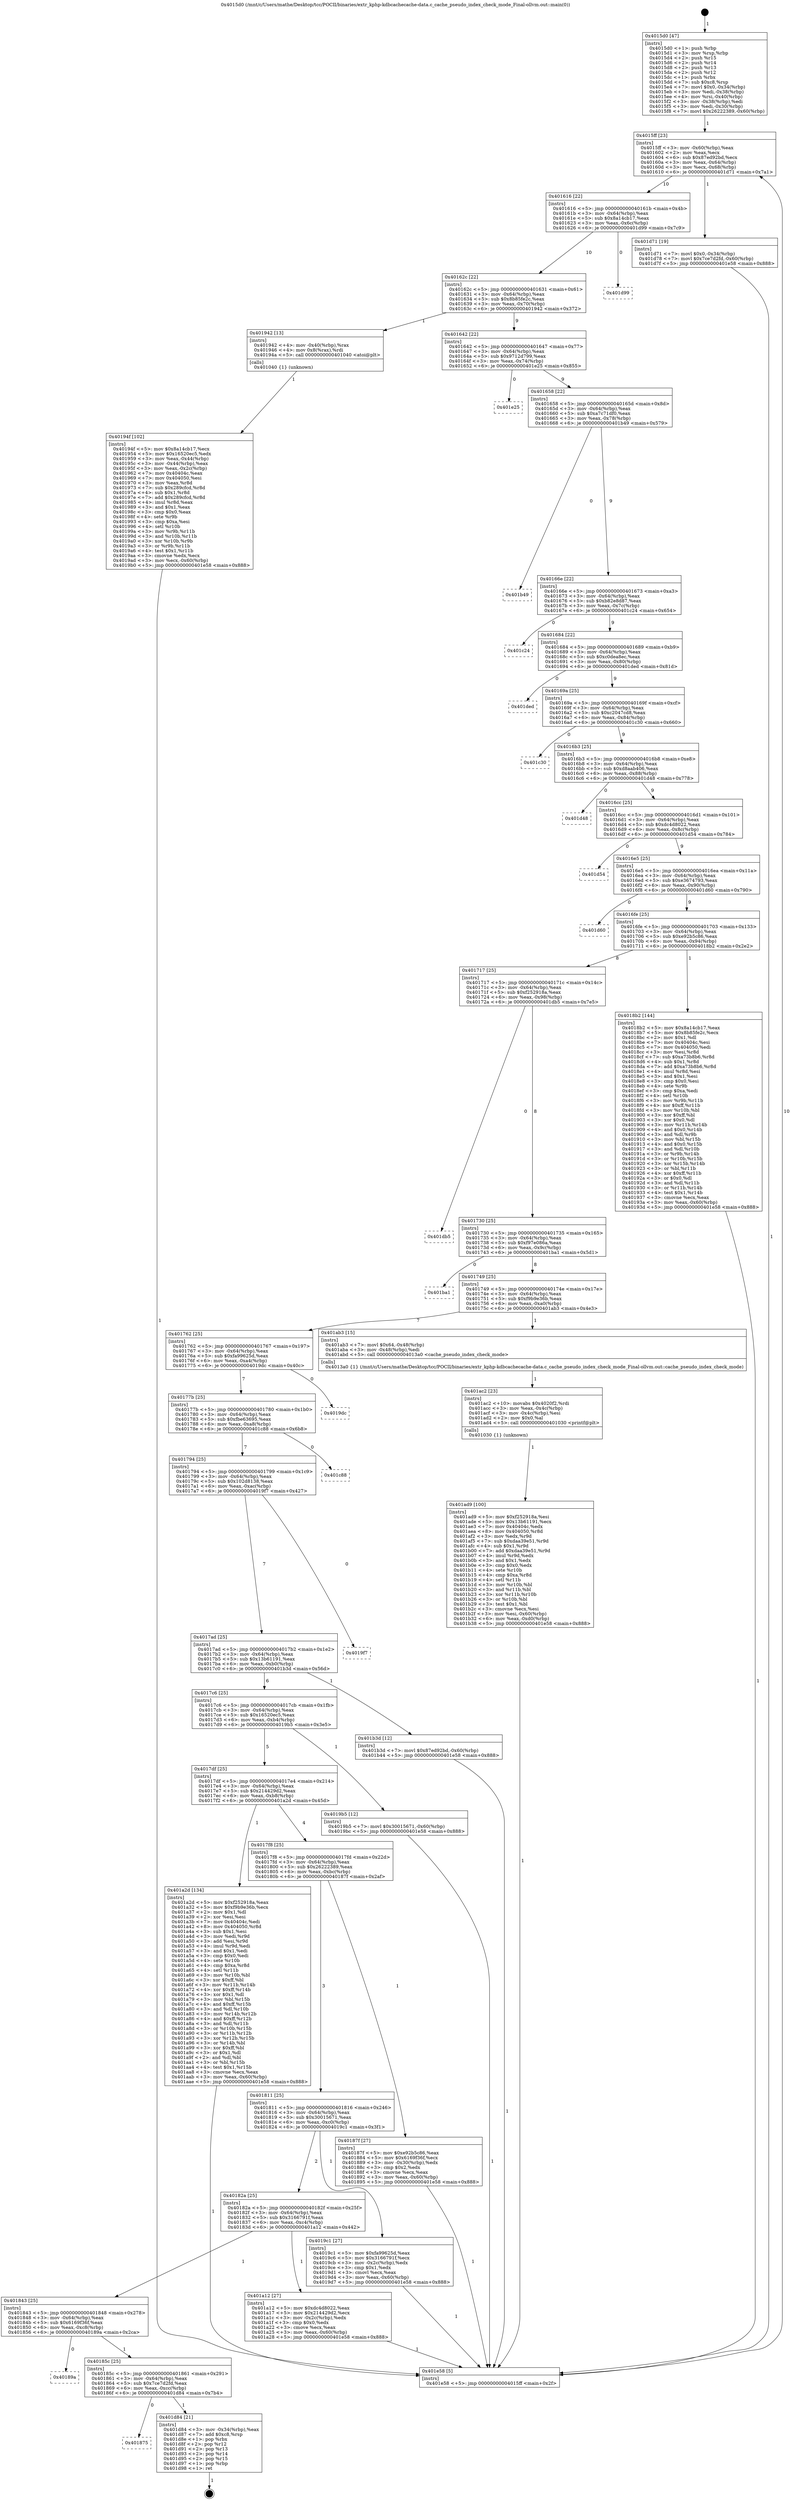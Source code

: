 digraph "0x4015d0" {
  label = "0x4015d0 (/mnt/c/Users/mathe/Desktop/tcc/POCII/binaries/extr_kphp-kdbcachecache-data.c_cache_pseudo_index_check_mode_Final-ollvm.out::main(0))"
  labelloc = "t"
  node[shape=record]

  Entry [label="",width=0.3,height=0.3,shape=circle,fillcolor=black,style=filled]
  "0x4015ff" [label="{
     0x4015ff [23]\l
     | [instrs]\l
     &nbsp;&nbsp;0x4015ff \<+3\>: mov -0x60(%rbp),%eax\l
     &nbsp;&nbsp;0x401602 \<+2\>: mov %eax,%ecx\l
     &nbsp;&nbsp;0x401604 \<+6\>: sub $0x87ed92bd,%ecx\l
     &nbsp;&nbsp;0x40160a \<+3\>: mov %eax,-0x64(%rbp)\l
     &nbsp;&nbsp;0x40160d \<+3\>: mov %ecx,-0x68(%rbp)\l
     &nbsp;&nbsp;0x401610 \<+6\>: je 0000000000401d71 \<main+0x7a1\>\l
  }"]
  "0x401d71" [label="{
     0x401d71 [19]\l
     | [instrs]\l
     &nbsp;&nbsp;0x401d71 \<+7\>: movl $0x0,-0x34(%rbp)\l
     &nbsp;&nbsp;0x401d78 \<+7\>: movl $0x7ce7d2fd,-0x60(%rbp)\l
     &nbsp;&nbsp;0x401d7f \<+5\>: jmp 0000000000401e58 \<main+0x888\>\l
  }"]
  "0x401616" [label="{
     0x401616 [22]\l
     | [instrs]\l
     &nbsp;&nbsp;0x401616 \<+5\>: jmp 000000000040161b \<main+0x4b\>\l
     &nbsp;&nbsp;0x40161b \<+3\>: mov -0x64(%rbp),%eax\l
     &nbsp;&nbsp;0x40161e \<+5\>: sub $0x8a14cb17,%eax\l
     &nbsp;&nbsp;0x401623 \<+3\>: mov %eax,-0x6c(%rbp)\l
     &nbsp;&nbsp;0x401626 \<+6\>: je 0000000000401d99 \<main+0x7c9\>\l
  }"]
  Exit [label="",width=0.3,height=0.3,shape=circle,fillcolor=black,style=filled,peripheries=2]
  "0x401d99" [label="{
     0x401d99\l
  }", style=dashed]
  "0x40162c" [label="{
     0x40162c [22]\l
     | [instrs]\l
     &nbsp;&nbsp;0x40162c \<+5\>: jmp 0000000000401631 \<main+0x61\>\l
     &nbsp;&nbsp;0x401631 \<+3\>: mov -0x64(%rbp),%eax\l
     &nbsp;&nbsp;0x401634 \<+5\>: sub $0x8b85fe2c,%eax\l
     &nbsp;&nbsp;0x401639 \<+3\>: mov %eax,-0x70(%rbp)\l
     &nbsp;&nbsp;0x40163c \<+6\>: je 0000000000401942 \<main+0x372\>\l
  }"]
  "0x401875" [label="{
     0x401875\l
  }", style=dashed]
  "0x401942" [label="{
     0x401942 [13]\l
     | [instrs]\l
     &nbsp;&nbsp;0x401942 \<+4\>: mov -0x40(%rbp),%rax\l
     &nbsp;&nbsp;0x401946 \<+4\>: mov 0x8(%rax),%rdi\l
     &nbsp;&nbsp;0x40194a \<+5\>: call 0000000000401040 \<atoi@plt\>\l
     | [calls]\l
     &nbsp;&nbsp;0x401040 \{1\} (unknown)\l
  }"]
  "0x401642" [label="{
     0x401642 [22]\l
     | [instrs]\l
     &nbsp;&nbsp;0x401642 \<+5\>: jmp 0000000000401647 \<main+0x77\>\l
     &nbsp;&nbsp;0x401647 \<+3\>: mov -0x64(%rbp),%eax\l
     &nbsp;&nbsp;0x40164a \<+5\>: sub $0x9712d799,%eax\l
     &nbsp;&nbsp;0x40164f \<+3\>: mov %eax,-0x74(%rbp)\l
     &nbsp;&nbsp;0x401652 \<+6\>: je 0000000000401e25 \<main+0x855\>\l
  }"]
  "0x401d84" [label="{
     0x401d84 [21]\l
     | [instrs]\l
     &nbsp;&nbsp;0x401d84 \<+3\>: mov -0x34(%rbp),%eax\l
     &nbsp;&nbsp;0x401d87 \<+7\>: add $0xc8,%rsp\l
     &nbsp;&nbsp;0x401d8e \<+1\>: pop %rbx\l
     &nbsp;&nbsp;0x401d8f \<+2\>: pop %r12\l
     &nbsp;&nbsp;0x401d91 \<+2\>: pop %r13\l
     &nbsp;&nbsp;0x401d93 \<+2\>: pop %r14\l
     &nbsp;&nbsp;0x401d95 \<+2\>: pop %r15\l
     &nbsp;&nbsp;0x401d97 \<+1\>: pop %rbp\l
     &nbsp;&nbsp;0x401d98 \<+1\>: ret\l
  }"]
  "0x401e25" [label="{
     0x401e25\l
  }", style=dashed]
  "0x401658" [label="{
     0x401658 [22]\l
     | [instrs]\l
     &nbsp;&nbsp;0x401658 \<+5\>: jmp 000000000040165d \<main+0x8d\>\l
     &nbsp;&nbsp;0x40165d \<+3\>: mov -0x64(%rbp),%eax\l
     &nbsp;&nbsp;0x401660 \<+5\>: sub $0xa7c71df0,%eax\l
     &nbsp;&nbsp;0x401665 \<+3\>: mov %eax,-0x78(%rbp)\l
     &nbsp;&nbsp;0x401668 \<+6\>: je 0000000000401b49 \<main+0x579\>\l
  }"]
  "0x40185c" [label="{
     0x40185c [25]\l
     | [instrs]\l
     &nbsp;&nbsp;0x40185c \<+5\>: jmp 0000000000401861 \<main+0x291\>\l
     &nbsp;&nbsp;0x401861 \<+3\>: mov -0x64(%rbp),%eax\l
     &nbsp;&nbsp;0x401864 \<+5\>: sub $0x7ce7d2fd,%eax\l
     &nbsp;&nbsp;0x401869 \<+6\>: mov %eax,-0xcc(%rbp)\l
     &nbsp;&nbsp;0x40186f \<+6\>: je 0000000000401d84 \<main+0x7b4\>\l
  }"]
  "0x401b49" [label="{
     0x401b49\l
  }", style=dashed]
  "0x40166e" [label="{
     0x40166e [22]\l
     | [instrs]\l
     &nbsp;&nbsp;0x40166e \<+5\>: jmp 0000000000401673 \<main+0xa3\>\l
     &nbsp;&nbsp;0x401673 \<+3\>: mov -0x64(%rbp),%eax\l
     &nbsp;&nbsp;0x401676 \<+5\>: sub $0xb82e8d87,%eax\l
     &nbsp;&nbsp;0x40167b \<+3\>: mov %eax,-0x7c(%rbp)\l
     &nbsp;&nbsp;0x40167e \<+6\>: je 0000000000401c24 \<main+0x654\>\l
  }"]
  "0x40189a" [label="{
     0x40189a\l
  }", style=dashed]
  "0x401c24" [label="{
     0x401c24\l
  }", style=dashed]
  "0x401684" [label="{
     0x401684 [22]\l
     | [instrs]\l
     &nbsp;&nbsp;0x401684 \<+5\>: jmp 0000000000401689 \<main+0xb9\>\l
     &nbsp;&nbsp;0x401689 \<+3\>: mov -0x64(%rbp),%eax\l
     &nbsp;&nbsp;0x40168c \<+5\>: sub $0xc0dea8ec,%eax\l
     &nbsp;&nbsp;0x401691 \<+3\>: mov %eax,-0x80(%rbp)\l
     &nbsp;&nbsp;0x401694 \<+6\>: je 0000000000401ded \<main+0x81d\>\l
  }"]
  "0x401ad9" [label="{
     0x401ad9 [100]\l
     | [instrs]\l
     &nbsp;&nbsp;0x401ad9 \<+5\>: mov $0xf252918a,%esi\l
     &nbsp;&nbsp;0x401ade \<+5\>: mov $0x13b61191,%ecx\l
     &nbsp;&nbsp;0x401ae3 \<+7\>: mov 0x40404c,%edx\l
     &nbsp;&nbsp;0x401aea \<+8\>: mov 0x404050,%r8d\l
     &nbsp;&nbsp;0x401af2 \<+3\>: mov %edx,%r9d\l
     &nbsp;&nbsp;0x401af5 \<+7\>: sub $0xdaa39e51,%r9d\l
     &nbsp;&nbsp;0x401afc \<+4\>: sub $0x1,%r9d\l
     &nbsp;&nbsp;0x401b00 \<+7\>: add $0xdaa39e51,%r9d\l
     &nbsp;&nbsp;0x401b07 \<+4\>: imul %r9d,%edx\l
     &nbsp;&nbsp;0x401b0b \<+3\>: and $0x1,%edx\l
     &nbsp;&nbsp;0x401b0e \<+3\>: cmp $0x0,%edx\l
     &nbsp;&nbsp;0x401b11 \<+4\>: sete %r10b\l
     &nbsp;&nbsp;0x401b15 \<+4\>: cmp $0xa,%r8d\l
     &nbsp;&nbsp;0x401b19 \<+4\>: setl %r11b\l
     &nbsp;&nbsp;0x401b1d \<+3\>: mov %r10b,%bl\l
     &nbsp;&nbsp;0x401b20 \<+3\>: and %r11b,%bl\l
     &nbsp;&nbsp;0x401b23 \<+3\>: xor %r11b,%r10b\l
     &nbsp;&nbsp;0x401b26 \<+3\>: or %r10b,%bl\l
     &nbsp;&nbsp;0x401b29 \<+3\>: test $0x1,%bl\l
     &nbsp;&nbsp;0x401b2c \<+3\>: cmovne %ecx,%esi\l
     &nbsp;&nbsp;0x401b2f \<+3\>: mov %esi,-0x60(%rbp)\l
     &nbsp;&nbsp;0x401b32 \<+6\>: mov %eax,-0xd0(%rbp)\l
     &nbsp;&nbsp;0x401b38 \<+5\>: jmp 0000000000401e58 \<main+0x888\>\l
  }"]
  "0x401ded" [label="{
     0x401ded\l
  }", style=dashed]
  "0x40169a" [label="{
     0x40169a [25]\l
     | [instrs]\l
     &nbsp;&nbsp;0x40169a \<+5\>: jmp 000000000040169f \<main+0xcf\>\l
     &nbsp;&nbsp;0x40169f \<+3\>: mov -0x64(%rbp),%eax\l
     &nbsp;&nbsp;0x4016a2 \<+5\>: sub $0xc2047cd8,%eax\l
     &nbsp;&nbsp;0x4016a7 \<+6\>: mov %eax,-0x84(%rbp)\l
     &nbsp;&nbsp;0x4016ad \<+6\>: je 0000000000401c30 \<main+0x660\>\l
  }"]
  "0x401ac2" [label="{
     0x401ac2 [23]\l
     | [instrs]\l
     &nbsp;&nbsp;0x401ac2 \<+10\>: movabs $0x4020f2,%rdi\l
     &nbsp;&nbsp;0x401acc \<+3\>: mov %eax,-0x4c(%rbp)\l
     &nbsp;&nbsp;0x401acf \<+3\>: mov -0x4c(%rbp),%esi\l
     &nbsp;&nbsp;0x401ad2 \<+2\>: mov $0x0,%al\l
     &nbsp;&nbsp;0x401ad4 \<+5\>: call 0000000000401030 \<printf@plt\>\l
     | [calls]\l
     &nbsp;&nbsp;0x401030 \{1\} (unknown)\l
  }"]
  "0x401c30" [label="{
     0x401c30\l
  }", style=dashed]
  "0x4016b3" [label="{
     0x4016b3 [25]\l
     | [instrs]\l
     &nbsp;&nbsp;0x4016b3 \<+5\>: jmp 00000000004016b8 \<main+0xe8\>\l
     &nbsp;&nbsp;0x4016b8 \<+3\>: mov -0x64(%rbp),%eax\l
     &nbsp;&nbsp;0x4016bb \<+5\>: sub $0xd8aab406,%eax\l
     &nbsp;&nbsp;0x4016c0 \<+6\>: mov %eax,-0x88(%rbp)\l
     &nbsp;&nbsp;0x4016c6 \<+6\>: je 0000000000401d48 \<main+0x778\>\l
  }"]
  "0x401843" [label="{
     0x401843 [25]\l
     | [instrs]\l
     &nbsp;&nbsp;0x401843 \<+5\>: jmp 0000000000401848 \<main+0x278\>\l
     &nbsp;&nbsp;0x401848 \<+3\>: mov -0x64(%rbp),%eax\l
     &nbsp;&nbsp;0x40184b \<+5\>: sub $0x6169f36f,%eax\l
     &nbsp;&nbsp;0x401850 \<+6\>: mov %eax,-0xc8(%rbp)\l
     &nbsp;&nbsp;0x401856 \<+6\>: je 000000000040189a \<main+0x2ca\>\l
  }"]
  "0x401d48" [label="{
     0x401d48\l
  }", style=dashed]
  "0x4016cc" [label="{
     0x4016cc [25]\l
     | [instrs]\l
     &nbsp;&nbsp;0x4016cc \<+5\>: jmp 00000000004016d1 \<main+0x101\>\l
     &nbsp;&nbsp;0x4016d1 \<+3\>: mov -0x64(%rbp),%eax\l
     &nbsp;&nbsp;0x4016d4 \<+5\>: sub $0xdc4d8022,%eax\l
     &nbsp;&nbsp;0x4016d9 \<+6\>: mov %eax,-0x8c(%rbp)\l
     &nbsp;&nbsp;0x4016df \<+6\>: je 0000000000401d54 \<main+0x784\>\l
  }"]
  "0x401a12" [label="{
     0x401a12 [27]\l
     | [instrs]\l
     &nbsp;&nbsp;0x401a12 \<+5\>: mov $0xdc4d8022,%eax\l
     &nbsp;&nbsp;0x401a17 \<+5\>: mov $0x214429d2,%ecx\l
     &nbsp;&nbsp;0x401a1c \<+3\>: mov -0x2c(%rbp),%edx\l
     &nbsp;&nbsp;0x401a1f \<+3\>: cmp $0x0,%edx\l
     &nbsp;&nbsp;0x401a22 \<+3\>: cmove %ecx,%eax\l
     &nbsp;&nbsp;0x401a25 \<+3\>: mov %eax,-0x60(%rbp)\l
     &nbsp;&nbsp;0x401a28 \<+5\>: jmp 0000000000401e58 \<main+0x888\>\l
  }"]
  "0x401d54" [label="{
     0x401d54\l
  }", style=dashed]
  "0x4016e5" [label="{
     0x4016e5 [25]\l
     | [instrs]\l
     &nbsp;&nbsp;0x4016e5 \<+5\>: jmp 00000000004016ea \<main+0x11a\>\l
     &nbsp;&nbsp;0x4016ea \<+3\>: mov -0x64(%rbp),%eax\l
     &nbsp;&nbsp;0x4016ed \<+5\>: sub $0xe3674793,%eax\l
     &nbsp;&nbsp;0x4016f2 \<+6\>: mov %eax,-0x90(%rbp)\l
     &nbsp;&nbsp;0x4016f8 \<+6\>: je 0000000000401d60 \<main+0x790\>\l
  }"]
  "0x40182a" [label="{
     0x40182a [25]\l
     | [instrs]\l
     &nbsp;&nbsp;0x40182a \<+5\>: jmp 000000000040182f \<main+0x25f\>\l
     &nbsp;&nbsp;0x40182f \<+3\>: mov -0x64(%rbp),%eax\l
     &nbsp;&nbsp;0x401832 \<+5\>: sub $0x3166791f,%eax\l
     &nbsp;&nbsp;0x401837 \<+6\>: mov %eax,-0xc4(%rbp)\l
     &nbsp;&nbsp;0x40183d \<+6\>: je 0000000000401a12 \<main+0x442\>\l
  }"]
  "0x401d60" [label="{
     0x401d60\l
  }", style=dashed]
  "0x4016fe" [label="{
     0x4016fe [25]\l
     | [instrs]\l
     &nbsp;&nbsp;0x4016fe \<+5\>: jmp 0000000000401703 \<main+0x133\>\l
     &nbsp;&nbsp;0x401703 \<+3\>: mov -0x64(%rbp),%eax\l
     &nbsp;&nbsp;0x401706 \<+5\>: sub $0xe92b5c86,%eax\l
     &nbsp;&nbsp;0x40170b \<+6\>: mov %eax,-0x94(%rbp)\l
     &nbsp;&nbsp;0x401711 \<+6\>: je 00000000004018b2 \<main+0x2e2\>\l
  }"]
  "0x4019c1" [label="{
     0x4019c1 [27]\l
     | [instrs]\l
     &nbsp;&nbsp;0x4019c1 \<+5\>: mov $0xfa99625d,%eax\l
     &nbsp;&nbsp;0x4019c6 \<+5\>: mov $0x3166791f,%ecx\l
     &nbsp;&nbsp;0x4019cb \<+3\>: mov -0x2c(%rbp),%edx\l
     &nbsp;&nbsp;0x4019ce \<+3\>: cmp $0x1,%edx\l
     &nbsp;&nbsp;0x4019d1 \<+3\>: cmovl %ecx,%eax\l
     &nbsp;&nbsp;0x4019d4 \<+3\>: mov %eax,-0x60(%rbp)\l
     &nbsp;&nbsp;0x4019d7 \<+5\>: jmp 0000000000401e58 \<main+0x888\>\l
  }"]
  "0x4018b2" [label="{
     0x4018b2 [144]\l
     | [instrs]\l
     &nbsp;&nbsp;0x4018b2 \<+5\>: mov $0x8a14cb17,%eax\l
     &nbsp;&nbsp;0x4018b7 \<+5\>: mov $0x8b85fe2c,%ecx\l
     &nbsp;&nbsp;0x4018bc \<+2\>: mov $0x1,%dl\l
     &nbsp;&nbsp;0x4018be \<+7\>: mov 0x40404c,%esi\l
     &nbsp;&nbsp;0x4018c5 \<+7\>: mov 0x404050,%edi\l
     &nbsp;&nbsp;0x4018cc \<+3\>: mov %esi,%r8d\l
     &nbsp;&nbsp;0x4018cf \<+7\>: sub $0xa73b8b6,%r8d\l
     &nbsp;&nbsp;0x4018d6 \<+4\>: sub $0x1,%r8d\l
     &nbsp;&nbsp;0x4018da \<+7\>: add $0xa73b8b6,%r8d\l
     &nbsp;&nbsp;0x4018e1 \<+4\>: imul %r8d,%esi\l
     &nbsp;&nbsp;0x4018e5 \<+3\>: and $0x1,%esi\l
     &nbsp;&nbsp;0x4018e8 \<+3\>: cmp $0x0,%esi\l
     &nbsp;&nbsp;0x4018eb \<+4\>: sete %r9b\l
     &nbsp;&nbsp;0x4018ef \<+3\>: cmp $0xa,%edi\l
     &nbsp;&nbsp;0x4018f2 \<+4\>: setl %r10b\l
     &nbsp;&nbsp;0x4018f6 \<+3\>: mov %r9b,%r11b\l
     &nbsp;&nbsp;0x4018f9 \<+4\>: xor $0xff,%r11b\l
     &nbsp;&nbsp;0x4018fd \<+3\>: mov %r10b,%bl\l
     &nbsp;&nbsp;0x401900 \<+3\>: xor $0xff,%bl\l
     &nbsp;&nbsp;0x401903 \<+3\>: xor $0x0,%dl\l
     &nbsp;&nbsp;0x401906 \<+3\>: mov %r11b,%r14b\l
     &nbsp;&nbsp;0x401909 \<+4\>: and $0x0,%r14b\l
     &nbsp;&nbsp;0x40190d \<+3\>: and %dl,%r9b\l
     &nbsp;&nbsp;0x401910 \<+3\>: mov %bl,%r15b\l
     &nbsp;&nbsp;0x401913 \<+4\>: and $0x0,%r15b\l
     &nbsp;&nbsp;0x401917 \<+3\>: and %dl,%r10b\l
     &nbsp;&nbsp;0x40191a \<+3\>: or %r9b,%r14b\l
     &nbsp;&nbsp;0x40191d \<+3\>: or %r10b,%r15b\l
     &nbsp;&nbsp;0x401920 \<+3\>: xor %r15b,%r14b\l
     &nbsp;&nbsp;0x401923 \<+3\>: or %bl,%r11b\l
     &nbsp;&nbsp;0x401926 \<+4\>: xor $0xff,%r11b\l
     &nbsp;&nbsp;0x40192a \<+3\>: or $0x0,%dl\l
     &nbsp;&nbsp;0x40192d \<+3\>: and %dl,%r11b\l
     &nbsp;&nbsp;0x401930 \<+3\>: or %r11b,%r14b\l
     &nbsp;&nbsp;0x401933 \<+4\>: test $0x1,%r14b\l
     &nbsp;&nbsp;0x401937 \<+3\>: cmovne %ecx,%eax\l
     &nbsp;&nbsp;0x40193a \<+3\>: mov %eax,-0x60(%rbp)\l
     &nbsp;&nbsp;0x40193d \<+5\>: jmp 0000000000401e58 \<main+0x888\>\l
  }"]
  "0x401717" [label="{
     0x401717 [25]\l
     | [instrs]\l
     &nbsp;&nbsp;0x401717 \<+5\>: jmp 000000000040171c \<main+0x14c\>\l
     &nbsp;&nbsp;0x40171c \<+3\>: mov -0x64(%rbp),%eax\l
     &nbsp;&nbsp;0x40171f \<+5\>: sub $0xf252918a,%eax\l
     &nbsp;&nbsp;0x401724 \<+6\>: mov %eax,-0x98(%rbp)\l
     &nbsp;&nbsp;0x40172a \<+6\>: je 0000000000401db5 \<main+0x7e5\>\l
  }"]
  "0x40194f" [label="{
     0x40194f [102]\l
     | [instrs]\l
     &nbsp;&nbsp;0x40194f \<+5\>: mov $0x8a14cb17,%ecx\l
     &nbsp;&nbsp;0x401954 \<+5\>: mov $0x16520ec5,%edx\l
     &nbsp;&nbsp;0x401959 \<+3\>: mov %eax,-0x44(%rbp)\l
     &nbsp;&nbsp;0x40195c \<+3\>: mov -0x44(%rbp),%eax\l
     &nbsp;&nbsp;0x40195f \<+3\>: mov %eax,-0x2c(%rbp)\l
     &nbsp;&nbsp;0x401962 \<+7\>: mov 0x40404c,%eax\l
     &nbsp;&nbsp;0x401969 \<+7\>: mov 0x404050,%esi\l
     &nbsp;&nbsp;0x401970 \<+3\>: mov %eax,%r8d\l
     &nbsp;&nbsp;0x401973 \<+7\>: sub $0x289cfcd,%r8d\l
     &nbsp;&nbsp;0x40197a \<+4\>: sub $0x1,%r8d\l
     &nbsp;&nbsp;0x40197e \<+7\>: add $0x289cfcd,%r8d\l
     &nbsp;&nbsp;0x401985 \<+4\>: imul %r8d,%eax\l
     &nbsp;&nbsp;0x401989 \<+3\>: and $0x1,%eax\l
     &nbsp;&nbsp;0x40198c \<+3\>: cmp $0x0,%eax\l
     &nbsp;&nbsp;0x40198f \<+4\>: sete %r9b\l
     &nbsp;&nbsp;0x401993 \<+3\>: cmp $0xa,%esi\l
     &nbsp;&nbsp;0x401996 \<+4\>: setl %r10b\l
     &nbsp;&nbsp;0x40199a \<+3\>: mov %r9b,%r11b\l
     &nbsp;&nbsp;0x40199d \<+3\>: and %r10b,%r11b\l
     &nbsp;&nbsp;0x4019a0 \<+3\>: xor %r10b,%r9b\l
     &nbsp;&nbsp;0x4019a3 \<+3\>: or %r9b,%r11b\l
     &nbsp;&nbsp;0x4019a6 \<+4\>: test $0x1,%r11b\l
     &nbsp;&nbsp;0x4019aa \<+3\>: cmovne %edx,%ecx\l
     &nbsp;&nbsp;0x4019ad \<+3\>: mov %ecx,-0x60(%rbp)\l
     &nbsp;&nbsp;0x4019b0 \<+5\>: jmp 0000000000401e58 \<main+0x888\>\l
  }"]
  "0x401db5" [label="{
     0x401db5\l
  }", style=dashed]
  "0x401730" [label="{
     0x401730 [25]\l
     | [instrs]\l
     &nbsp;&nbsp;0x401730 \<+5\>: jmp 0000000000401735 \<main+0x165\>\l
     &nbsp;&nbsp;0x401735 \<+3\>: mov -0x64(%rbp),%eax\l
     &nbsp;&nbsp;0x401738 \<+5\>: sub $0xf97e086a,%eax\l
     &nbsp;&nbsp;0x40173d \<+6\>: mov %eax,-0x9c(%rbp)\l
     &nbsp;&nbsp;0x401743 \<+6\>: je 0000000000401ba1 \<main+0x5d1\>\l
  }"]
  "0x4015d0" [label="{
     0x4015d0 [47]\l
     | [instrs]\l
     &nbsp;&nbsp;0x4015d0 \<+1\>: push %rbp\l
     &nbsp;&nbsp;0x4015d1 \<+3\>: mov %rsp,%rbp\l
     &nbsp;&nbsp;0x4015d4 \<+2\>: push %r15\l
     &nbsp;&nbsp;0x4015d6 \<+2\>: push %r14\l
     &nbsp;&nbsp;0x4015d8 \<+2\>: push %r13\l
     &nbsp;&nbsp;0x4015da \<+2\>: push %r12\l
     &nbsp;&nbsp;0x4015dc \<+1\>: push %rbx\l
     &nbsp;&nbsp;0x4015dd \<+7\>: sub $0xc8,%rsp\l
     &nbsp;&nbsp;0x4015e4 \<+7\>: movl $0x0,-0x34(%rbp)\l
     &nbsp;&nbsp;0x4015eb \<+3\>: mov %edi,-0x38(%rbp)\l
     &nbsp;&nbsp;0x4015ee \<+4\>: mov %rsi,-0x40(%rbp)\l
     &nbsp;&nbsp;0x4015f2 \<+3\>: mov -0x38(%rbp),%edi\l
     &nbsp;&nbsp;0x4015f5 \<+3\>: mov %edi,-0x30(%rbp)\l
     &nbsp;&nbsp;0x4015f8 \<+7\>: movl $0x26222389,-0x60(%rbp)\l
  }"]
  "0x401ba1" [label="{
     0x401ba1\l
  }", style=dashed]
  "0x401749" [label="{
     0x401749 [25]\l
     | [instrs]\l
     &nbsp;&nbsp;0x401749 \<+5\>: jmp 000000000040174e \<main+0x17e\>\l
     &nbsp;&nbsp;0x40174e \<+3\>: mov -0x64(%rbp),%eax\l
     &nbsp;&nbsp;0x401751 \<+5\>: sub $0xf9b9e36b,%eax\l
     &nbsp;&nbsp;0x401756 \<+6\>: mov %eax,-0xa0(%rbp)\l
     &nbsp;&nbsp;0x40175c \<+6\>: je 0000000000401ab3 \<main+0x4e3\>\l
  }"]
  "0x401e58" [label="{
     0x401e58 [5]\l
     | [instrs]\l
     &nbsp;&nbsp;0x401e58 \<+5\>: jmp 00000000004015ff \<main+0x2f\>\l
  }"]
  "0x401ab3" [label="{
     0x401ab3 [15]\l
     | [instrs]\l
     &nbsp;&nbsp;0x401ab3 \<+7\>: movl $0x64,-0x48(%rbp)\l
     &nbsp;&nbsp;0x401aba \<+3\>: mov -0x48(%rbp),%edi\l
     &nbsp;&nbsp;0x401abd \<+5\>: call 00000000004013a0 \<cache_pseudo_index_check_mode\>\l
     | [calls]\l
     &nbsp;&nbsp;0x4013a0 \{1\} (/mnt/c/Users/mathe/Desktop/tcc/POCII/binaries/extr_kphp-kdbcachecache-data.c_cache_pseudo_index_check_mode_Final-ollvm.out::cache_pseudo_index_check_mode)\l
  }"]
  "0x401762" [label="{
     0x401762 [25]\l
     | [instrs]\l
     &nbsp;&nbsp;0x401762 \<+5\>: jmp 0000000000401767 \<main+0x197\>\l
     &nbsp;&nbsp;0x401767 \<+3\>: mov -0x64(%rbp),%eax\l
     &nbsp;&nbsp;0x40176a \<+5\>: sub $0xfa99625d,%eax\l
     &nbsp;&nbsp;0x40176f \<+6\>: mov %eax,-0xa4(%rbp)\l
     &nbsp;&nbsp;0x401775 \<+6\>: je 00000000004019dc \<main+0x40c\>\l
  }"]
  "0x401811" [label="{
     0x401811 [25]\l
     | [instrs]\l
     &nbsp;&nbsp;0x401811 \<+5\>: jmp 0000000000401816 \<main+0x246\>\l
     &nbsp;&nbsp;0x401816 \<+3\>: mov -0x64(%rbp),%eax\l
     &nbsp;&nbsp;0x401819 \<+5\>: sub $0x30015671,%eax\l
     &nbsp;&nbsp;0x40181e \<+6\>: mov %eax,-0xc0(%rbp)\l
     &nbsp;&nbsp;0x401824 \<+6\>: je 00000000004019c1 \<main+0x3f1\>\l
  }"]
  "0x4019dc" [label="{
     0x4019dc\l
  }", style=dashed]
  "0x40177b" [label="{
     0x40177b [25]\l
     | [instrs]\l
     &nbsp;&nbsp;0x40177b \<+5\>: jmp 0000000000401780 \<main+0x1b0\>\l
     &nbsp;&nbsp;0x401780 \<+3\>: mov -0x64(%rbp),%eax\l
     &nbsp;&nbsp;0x401783 \<+5\>: sub $0xfbe63695,%eax\l
     &nbsp;&nbsp;0x401788 \<+6\>: mov %eax,-0xa8(%rbp)\l
     &nbsp;&nbsp;0x40178e \<+6\>: je 0000000000401c88 \<main+0x6b8\>\l
  }"]
  "0x40187f" [label="{
     0x40187f [27]\l
     | [instrs]\l
     &nbsp;&nbsp;0x40187f \<+5\>: mov $0xe92b5c86,%eax\l
     &nbsp;&nbsp;0x401884 \<+5\>: mov $0x6169f36f,%ecx\l
     &nbsp;&nbsp;0x401889 \<+3\>: mov -0x30(%rbp),%edx\l
     &nbsp;&nbsp;0x40188c \<+3\>: cmp $0x2,%edx\l
     &nbsp;&nbsp;0x40188f \<+3\>: cmovne %ecx,%eax\l
     &nbsp;&nbsp;0x401892 \<+3\>: mov %eax,-0x60(%rbp)\l
     &nbsp;&nbsp;0x401895 \<+5\>: jmp 0000000000401e58 \<main+0x888\>\l
  }"]
  "0x401c88" [label="{
     0x401c88\l
  }", style=dashed]
  "0x401794" [label="{
     0x401794 [25]\l
     | [instrs]\l
     &nbsp;&nbsp;0x401794 \<+5\>: jmp 0000000000401799 \<main+0x1c9\>\l
     &nbsp;&nbsp;0x401799 \<+3\>: mov -0x64(%rbp),%eax\l
     &nbsp;&nbsp;0x40179c \<+5\>: sub $0x102d8138,%eax\l
     &nbsp;&nbsp;0x4017a1 \<+6\>: mov %eax,-0xac(%rbp)\l
     &nbsp;&nbsp;0x4017a7 \<+6\>: je 00000000004019f7 \<main+0x427\>\l
  }"]
  "0x4017f8" [label="{
     0x4017f8 [25]\l
     | [instrs]\l
     &nbsp;&nbsp;0x4017f8 \<+5\>: jmp 00000000004017fd \<main+0x22d\>\l
     &nbsp;&nbsp;0x4017fd \<+3\>: mov -0x64(%rbp),%eax\l
     &nbsp;&nbsp;0x401800 \<+5\>: sub $0x26222389,%eax\l
     &nbsp;&nbsp;0x401805 \<+6\>: mov %eax,-0xbc(%rbp)\l
     &nbsp;&nbsp;0x40180b \<+6\>: je 000000000040187f \<main+0x2af\>\l
  }"]
  "0x4019f7" [label="{
     0x4019f7\l
  }", style=dashed]
  "0x4017ad" [label="{
     0x4017ad [25]\l
     | [instrs]\l
     &nbsp;&nbsp;0x4017ad \<+5\>: jmp 00000000004017b2 \<main+0x1e2\>\l
     &nbsp;&nbsp;0x4017b2 \<+3\>: mov -0x64(%rbp),%eax\l
     &nbsp;&nbsp;0x4017b5 \<+5\>: sub $0x13b61191,%eax\l
     &nbsp;&nbsp;0x4017ba \<+6\>: mov %eax,-0xb0(%rbp)\l
     &nbsp;&nbsp;0x4017c0 \<+6\>: je 0000000000401b3d \<main+0x56d\>\l
  }"]
  "0x401a2d" [label="{
     0x401a2d [134]\l
     | [instrs]\l
     &nbsp;&nbsp;0x401a2d \<+5\>: mov $0xf252918a,%eax\l
     &nbsp;&nbsp;0x401a32 \<+5\>: mov $0xf9b9e36b,%ecx\l
     &nbsp;&nbsp;0x401a37 \<+2\>: mov $0x1,%dl\l
     &nbsp;&nbsp;0x401a39 \<+2\>: xor %esi,%esi\l
     &nbsp;&nbsp;0x401a3b \<+7\>: mov 0x40404c,%edi\l
     &nbsp;&nbsp;0x401a42 \<+8\>: mov 0x404050,%r8d\l
     &nbsp;&nbsp;0x401a4a \<+3\>: sub $0x1,%esi\l
     &nbsp;&nbsp;0x401a4d \<+3\>: mov %edi,%r9d\l
     &nbsp;&nbsp;0x401a50 \<+3\>: add %esi,%r9d\l
     &nbsp;&nbsp;0x401a53 \<+4\>: imul %r9d,%edi\l
     &nbsp;&nbsp;0x401a57 \<+3\>: and $0x1,%edi\l
     &nbsp;&nbsp;0x401a5a \<+3\>: cmp $0x0,%edi\l
     &nbsp;&nbsp;0x401a5d \<+4\>: sete %r10b\l
     &nbsp;&nbsp;0x401a61 \<+4\>: cmp $0xa,%r8d\l
     &nbsp;&nbsp;0x401a65 \<+4\>: setl %r11b\l
     &nbsp;&nbsp;0x401a69 \<+3\>: mov %r10b,%bl\l
     &nbsp;&nbsp;0x401a6c \<+3\>: xor $0xff,%bl\l
     &nbsp;&nbsp;0x401a6f \<+3\>: mov %r11b,%r14b\l
     &nbsp;&nbsp;0x401a72 \<+4\>: xor $0xff,%r14b\l
     &nbsp;&nbsp;0x401a76 \<+3\>: xor $0x1,%dl\l
     &nbsp;&nbsp;0x401a79 \<+3\>: mov %bl,%r15b\l
     &nbsp;&nbsp;0x401a7c \<+4\>: and $0xff,%r15b\l
     &nbsp;&nbsp;0x401a80 \<+3\>: and %dl,%r10b\l
     &nbsp;&nbsp;0x401a83 \<+3\>: mov %r14b,%r12b\l
     &nbsp;&nbsp;0x401a86 \<+4\>: and $0xff,%r12b\l
     &nbsp;&nbsp;0x401a8a \<+3\>: and %dl,%r11b\l
     &nbsp;&nbsp;0x401a8d \<+3\>: or %r10b,%r15b\l
     &nbsp;&nbsp;0x401a90 \<+3\>: or %r11b,%r12b\l
     &nbsp;&nbsp;0x401a93 \<+3\>: xor %r12b,%r15b\l
     &nbsp;&nbsp;0x401a96 \<+3\>: or %r14b,%bl\l
     &nbsp;&nbsp;0x401a99 \<+3\>: xor $0xff,%bl\l
     &nbsp;&nbsp;0x401a9c \<+3\>: or $0x1,%dl\l
     &nbsp;&nbsp;0x401a9f \<+2\>: and %dl,%bl\l
     &nbsp;&nbsp;0x401aa1 \<+3\>: or %bl,%r15b\l
     &nbsp;&nbsp;0x401aa4 \<+4\>: test $0x1,%r15b\l
     &nbsp;&nbsp;0x401aa8 \<+3\>: cmovne %ecx,%eax\l
     &nbsp;&nbsp;0x401aab \<+3\>: mov %eax,-0x60(%rbp)\l
     &nbsp;&nbsp;0x401aae \<+5\>: jmp 0000000000401e58 \<main+0x888\>\l
  }"]
  "0x401b3d" [label="{
     0x401b3d [12]\l
     | [instrs]\l
     &nbsp;&nbsp;0x401b3d \<+7\>: movl $0x87ed92bd,-0x60(%rbp)\l
     &nbsp;&nbsp;0x401b44 \<+5\>: jmp 0000000000401e58 \<main+0x888\>\l
  }"]
  "0x4017c6" [label="{
     0x4017c6 [25]\l
     | [instrs]\l
     &nbsp;&nbsp;0x4017c6 \<+5\>: jmp 00000000004017cb \<main+0x1fb\>\l
     &nbsp;&nbsp;0x4017cb \<+3\>: mov -0x64(%rbp),%eax\l
     &nbsp;&nbsp;0x4017ce \<+5\>: sub $0x16520ec5,%eax\l
     &nbsp;&nbsp;0x4017d3 \<+6\>: mov %eax,-0xb4(%rbp)\l
     &nbsp;&nbsp;0x4017d9 \<+6\>: je 00000000004019b5 \<main+0x3e5\>\l
  }"]
  "0x4017df" [label="{
     0x4017df [25]\l
     | [instrs]\l
     &nbsp;&nbsp;0x4017df \<+5\>: jmp 00000000004017e4 \<main+0x214\>\l
     &nbsp;&nbsp;0x4017e4 \<+3\>: mov -0x64(%rbp),%eax\l
     &nbsp;&nbsp;0x4017e7 \<+5\>: sub $0x214429d2,%eax\l
     &nbsp;&nbsp;0x4017ec \<+6\>: mov %eax,-0xb8(%rbp)\l
     &nbsp;&nbsp;0x4017f2 \<+6\>: je 0000000000401a2d \<main+0x45d\>\l
  }"]
  "0x4019b5" [label="{
     0x4019b5 [12]\l
     | [instrs]\l
     &nbsp;&nbsp;0x4019b5 \<+7\>: movl $0x30015671,-0x60(%rbp)\l
     &nbsp;&nbsp;0x4019bc \<+5\>: jmp 0000000000401e58 \<main+0x888\>\l
  }"]
  Entry -> "0x4015d0" [label=" 1"]
  "0x4015ff" -> "0x401d71" [label=" 1"]
  "0x4015ff" -> "0x401616" [label=" 10"]
  "0x401d84" -> Exit [label=" 1"]
  "0x401616" -> "0x401d99" [label=" 0"]
  "0x401616" -> "0x40162c" [label=" 10"]
  "0x40185c" -> "0x401875" [label=" 0"]
  "0x40162c" -> "0x401942" [label=" 1"]
  "0x40162c" -> "0x401642" [label=" 9"]
  "0x40185c" -> "0x401d84" [label=" 1"]
  "0x401642" -> "0x401e25" [label=" 0"]
  "0x401642" -> "0x401658" [label=" 9"]
  "0x401843" -> "0x40185c" [label=" 1"]
  "0x401658" -> "0x401b49" [label=" 0"]
  "0x401658" -> "0x40166e" [label=" 9"]
  "0x401843" -> "0x40189a" [label=" 0"]
  "0x40166e" -> "0x401c24" [label=" 0"]
  "0x40166e" -> "0x401684" [label=" 9"]
  "0x401d71" -> "0x401e58" [label=" 1"]
  "0x401684" -> "0x401ded" [label=" 0"]
  "0x401684" -> "0x40169a" [label=" 9"]
  "0x401b3d" -> "0x401e58" [label=" 1"]
  "0x40169a" -> "0x401c30" [label=" 0"]
  "0x40169a" -> "0x4016b3" [label=" 9"]
  "0x401ad9" -> "0x401e58" [label=" 1"]
  "0x4016b3" -> "0x401d48" [label=" 0"]
  "0x4016b3" -> "0x4016cc" [label=" 9"]
  "0x401ac2" -> "0x401ad9" [label=" 1"]
  "0x4016cc" -> "0x401d54" [label=" 0"]
  "0x4016cc" -> "0x4016e5" [label=" 9"]
  "0x401ab3" -> "0x401ac2" [label=" 1"]
  "0x4016e5" -> "0x401d60" [label=" 0"]
  "0x4016e5" -> "0x4016fe" [label=" 9"]
  "0x401a12" -> "0x401e58" [label=" 1"]
  "0x4016fe" -> "0x4018b2" [label=" 1"]
  "0x4016fe" -> "0x401717" [label=" 8"]
  "0x40182a" -> "0x401843" [label=" 1"]
  "0x401717" -> "0x401db5" [label=" 0"]
  "0x401717" -> "0x401730" [label=" 8"]
  "0x401a2d" -> "0x401e58" [label=" 1"]
  "0x401730" -> "0x401ba1" [label=" 0"]
  "0x401730" -> "0x401749" [label=" 8"]
  "0x4019c1" -> "0x401e58" [label=" 1"]
  "0x401749" -> "0x401ab3" [label=" 1"]
  "0x401749" -> "0x401762" [label=" 7"]
  "0x401811" -> "0x40182a" [label=" 2"]
  "0x401762" -> "0x4019dc" [label=" 0"]
  "0x401762" -> "0x40177b" [label=" 7"]
  "0x401811" -> "0x4019c1" [label=" 1"]
  "0x40177b" -> "0x401c88" [label=" 0"]
  "0x40177b" -> "0x401794" [label=" 7"]
  "0x40182a" -> "0x401a12" [label=" 1"]
  "0x401794" -> "0x4019f7" [label=" 0"]
  "0x401794" -> "0x4017ad" [label=" 7"]
  "0x40194f" -> "0x401e58" [label=" 1"]
  "0x4017ad" -> "0x401b3d" [label=" 1"]
  "0x4017ad" -> "0x4017c6" [label=" 6"]
  "0x401942" -> "0x40194f" [label=" 1"]
  "0x4017c6" -> "0x4019b5" [label=" 1"]
  "0x4017c6" -> "0x4017df" [label=" 5"]
  "0x4018b2" -> "0x401e58" [label=" 1"]
  "0x4017df" -> "0x401a2d" [label=" 1"]
  "0x4017df" -> "0x4017f8" [label=" 4"]
  "0x4019b5" -> "0x401e58" [label=" 1"]
  "0x4017f8" -> "0x40187f" [label=" 1"]
  "0x4017f8" -> "0x401811" [label=" 3"]
  "0x40187f" -> "0x401e58" [label=" 1"]
  "0x4015d0" -> "0x4015ff" [label=" 1"]
  "0x401e58" -> "0x4015ff" [label=" 10"]
}
